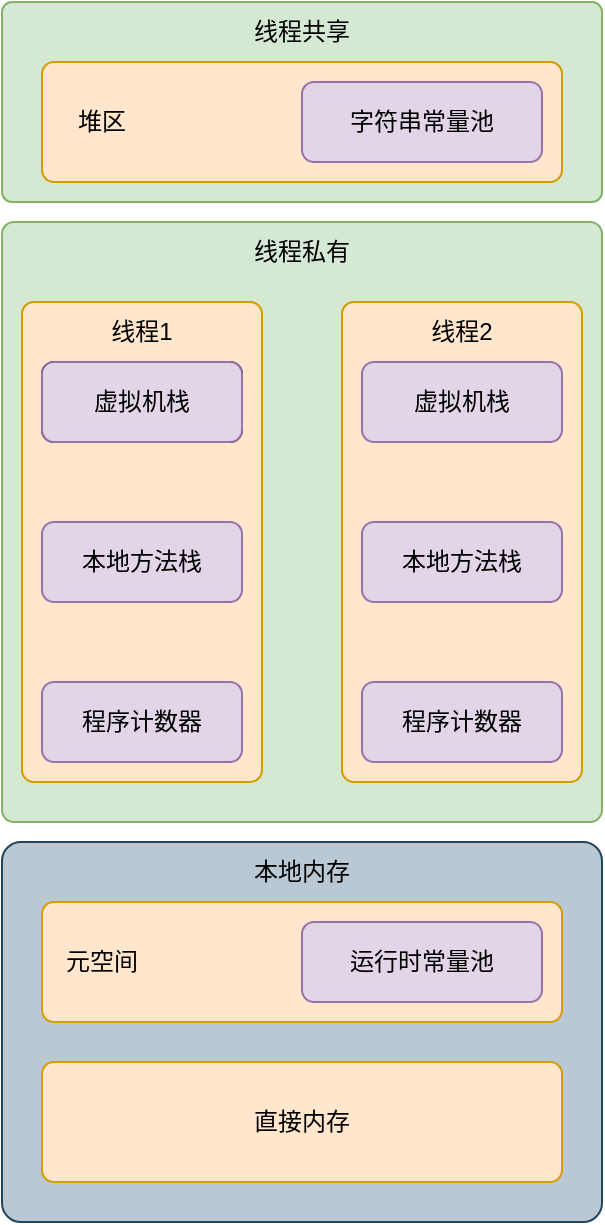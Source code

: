 <mxfile version="24.5.3" type="device" pages="2">
  <diagram name="第 1 页" id="6Zq_GDURMOx_zTkUIO2I">
    <mxGraphModel dx="1512" dy="859" grid="1" gridSize="10" guides="1" tooltips="1" connect="1" arrows="1" fold="1" page="1" pageScale="1" pageWidth="1600" pageHeight="1600" math="0" shadow="0">
      <root>
        <mxCell id="0" />
        <mxCell id="1" parent="0" />
        <mxCell id="Ax38BUrKAsP0cJQI4epL-5" value="" style="rounded=1;whiteSpace=wrap;html=1;fillColor=#d5e8d4;strokeColor=#82b366;arcSize=2;" vertex="1" parent="1">
          <mxGeometry x="660" y="420" width="300" height="300" as="geometry" />
        </mxCell>
        <mxCell id="Ax38BUrKAsP0cJQI4epL-1" value="" style="rounded=1;whiteSpace=wrap;html=1;fillColor=#ffe6cc;strokeColor=#d79b00;arcSize=5;" vertex="1" parent="1">
          <mxGeometry x="670" y="460" width="120" height="240" as="geometry" />
        </mxCell>
        <mxCell id="Ax38BUrKAsP0cJQI4epL-2" value="" style="rounded=1;whiteSpace=wrap;html=1;fillColor=#ffe6cc;strokeColor=#d79b00;arcSize=5;" vertex="1" parent="1">
          <mxGeometry x="830" y="460" width="120" height="240" as="geometry" />
        </mxCell>
        <mxCell id="Ax38BUrKAsP0cJQI4epL-6" value="线程私有" style="text;html=1;align=center;verticalAlign=middle;whiteSpace=wrap;rounded=0;" vertex="1" parent="1">
          <mxGeometry x="780" y="420" width="60" height="30" as="geometry" />
        </mxCell>
        <mxCell id="Ax38BUrKAsP0cJQI4epL-7" value="线程1" style="text;html=1;align=center;verticalAlign=middle;whiteSpace=wrap;rounded=0;" vertex="1" parent="1">
          <mxGeometry x="700" y="460" width="60" height="30" as="geometry" />
        </mxCell>
        <mxCell id="Ax38BUrKAsP0cJQI4epL-8" value="线程2" style="text;html=1;align=center;verticalAlign=middle;whiteSpace=wrap;rounded=0;" vertex="1" parent="1">
          <mxGeometry x="860" y="460" width="60" height="30" as="geometry" />
        </mxCell>
        <mxCell id="Ax38BUrKAsP0cJQI4epL-9" value="" style="rounded=1;whiteSpace=wrap;html=1;fillColor=#d5e8d4;strokeColor=#82b366;arcSize=5;" vertex="1" parent="1">
          <mxGeometry x="660" y="310" width="300" height="100" as="geometry" />
        </mxCell>
        <mxCell id="Ax38BUrKAsP0cJQI4epL-10" value="线程共享" style="text;html=1;align=center;verticalAlign=middle;whiteSpace=wrap;rounded=0;" vertex="1" parent="1">
          <mxGeometry x="780" y="310" width="60" height="30" as="geometry" />
        </mxCell>
        <mxCell id="Ax38BUrKAsP0cJQI4epL-11" value="虚拟机栈" style="rounded=1;whiteSpace=wrap;html=1;" vertex="1" parent="1">
          <mxGeometry x="680" y="490" width="100" height="40" as="geometry" />
        </mxCell>
        <mxCell id="Ax38BUrKAsP0cJQI4epL-12" value="本地方法栈" style="rounded=1;whiteSpace=wrap;html=1;fillColor=#e1d5e7;strokeColor=#9673a6;" vertex="1" parent="1">
          <mxGeometry x="680" y="570" width="100" height="40" as="geometry" />
        </mxCell>
        <mxCell id="Ax38BUrKAsP0cJQI4epL-13" value="程序计数器" style="rounded=1;whiteSpace=wrap;html=1;fillColor=#e1d5e7;strokeColor=#9673a6;" vertex="1" parent="1">
          <mxGeometry x="680" y="650" width="100" height="40" as="geometry" />
        </mxCell>
        <mxCell id="Ax38BUrKAsP0cJQI4epL-14" value="本地方法栈" style="rounded=1;whiteSpace=wrap;html=1;fillColor=#e1d5e7;strokeColor=#9673a6;" vertex="1" parent="1">
          <mxGeometry x="840" y="570" width="100" height="40" as="geometry" />
        </mxCell>
        <mxCell id="Ax38BUrKAsP0cJQI4epL-15" value="虚拟机栈" style="rounded=1;whiteSpace=wrap;html=1;fillColor=#e1d5e7;strokeColor=#9673a6;" vertex="1" parent="1">
          <mxGeometry x="840" y="490" width="100" height="40" as="geometry" />
        </mxCell>
        <mxCell id="Ax38BUrKAsP0cJQI4epL-16" value="程序计数器" style="rounded=1;whiteSpace=wrap;html=1;fillColor=#e1d5e7;strokeColor=#9673a6;" vertex="1" parent="1">
          <mxGeometry x="840" y="650" width="100" height="40" as="geometry" />
        </mxCell>
        <mxCell id="Ax38BUrKAsP0cJQI4epL-17" value="虚拟机栈" style="rounded=1;whiteSpace=wrap;html=1;fillColor=#e1d5e7;strokeColor=#9673a6;" vertex="1" parent="1">
          <mxGeometry x="680" y="490" width="100" height="40" as="geometry" />
        </mxCell>
        <mxCell id="Ax38BUrKAsP0cJQI4epL-18" value="" style="rounded=1;whiteSpace=wrap;html=1;arcSize=10;fillColor=#ffe6cc;strokeColor=#d79b00;" vertex="1" parent="1">
          <mxGeometry x="680" y="340" width="260" height="60" as="geometry" />
        </mxCell>
        <mxCell id="Ax38BUrKAsP0cJQI4epL-19" value="堆区" style="text;html=1;align=center;verticalAlign=middle;whiteSpace=wrap;rounded=0;" vertex="1" parent="1">
          <mxGeometry x="680" y="355" width="60" height="30" as="geometry" />
        </mxCell>
        <mxCell id="Ax38BUrKAsP0cJQI4epL-20" value="字符串常量池" style="rounded=1;whiteSpace=wrap;html=1;fillColor=#e1d5e7;strokeColor=#9673a6;" vertex="1" parent="1">
          <mxGeometry x="810" y="350" width="120" height="40" as="geometry" />
        </mxCell>
        <mxCell id="Ax38BUrKAsP0cJQI4epL-21" value="" style="rounded=1;whiteSpace=wrap;html=1;fillColor=#bac8d3;strokeColor=#23445d;arcSize=5;" vertex="1" parent="1">
          <mxGeometry x="660" y="730" width="300" height="190" as="geometry" />
        </mxCell>
        <mxCell id="Ax38BUrKAsP0cJQI4epL-22" value="本地内存" style="text;html=1;align=center;verticalAlign=middle;whiteSpace=wrap;rounded=0;" vertex="1" parent="1">
          <mxGeometry x="780" y="730" width="60" height="30" as="geometry" />
        </mxCell>
        <mxCell id="Ax38BUrKAsP0cJQI4epL-23" value="" style="rounded=1;whiteSpace=wrap;html=1;arcSize=10;fillColor=#ffe6cc;strokeColor=#d79b00;" vertex="1" parent="1">
          <mxGeometry x="680" y="760" width="260" height="60" as="geometry" />
        </mxCell>
        <mxCell id="Ax38BUrKAsP0cJQI4epL-24" value="元空间" style="text;html=1;align=center;verticalAlign=middle;whiteSpace=wrap;rounded=0;" vertex="1" parent="1">
          <mxGeometry x="680" y="775" width="60" height="30" as="geometry" />
        </mxCell>
        <mxCell id="Ax38BUrKAsP0cJQI4epL-25" value="运行时常量池" style="rounded=1;whiteSpace=wrap;html=1;fillColor=#e1d5e7;strokeColor=#9673a6;" vertex="1" parent="1">
          <mxGeometry x="810" y="770" width="120" height="40" as="geometry" />
        </mxCell>
        <mxCell id="Ax38BUrKAsP0cJQI4epL-28" value="直接内存" style="rounded=1;whiteSpace=wrap;html=1;arcSize=10;fillColor=#ffe6cc;strokeColor=#d79b00;" vertex="1" parent="1">
          <mxGeometry x="680" y="840" width="260" height="60" as="geometry" />
        </mxCell>
      </root>
    </mxGraphModel>
  </diagram>
  <diagram id="6tpqzPemMbu99zBt_Q3F" name="虚拟机栈">
    <mxGraphModel dx="1253" dy="712" grid="1" gridSize="10" guides="1" tooltips="1" connect="1" arrows="1" fold="1" page="1" pageScale="1" pageWidth="1600" pageHeight="1600" math="0" shadow="0">
      <root>
        <mxCell id="0" />
        <mxCell id="1" parent="0" />
        <mxCell id="SBo9ovMHC_ogszAzefpE-1" value="" style="rounded=1;whiteSpace=wrap;html=1;arcSize=5;fillColor=#bac8d3;strokeColor=#23445d;" vertex="1" parent="1">
          <mxGeometry x="120" y="120" width="160" height="450" as="geometry" />
        </mxCell>
        <mxCell id="SBo9ovMHC_ogszAzefpE-2" value="" style="rounded=0;whiteSpace=wrap;html=1;fillColor=#fad7ac;strokeColor=#b46504;" vertex="1" parent="1">
          <mxGeometry x="130" y="130" width="140" height="250" as="geometry" />
        </mxCell>
        <mxCell id="SBo9ovMHC_ogszAzefpE-3" value="局部变量表" style="rounded=1;whiteSpace=wrap;html=1;fillColor=#b1ddf0;strokeColor=#10739e;" vertex="1" parent="1">
          <mxGeometry x="140" y="170" width="120" height="40" as="geometry" />
        </mxCell>
        <mxCell id="SBo9ovMHC_ogszAzefpE-4" value="当前栈帧" style="text;html=1;align=center;verticalAlign=middle;whiteSpace=wrap;rounded=0;" vertex="1" parent="1">
          <mxGeometry x="170" y="130" width="60" height="30" as="geometry" />
        </mxCell>
        <mxCell id="SBo9ovMHC_ogszAzefpE-5" value="操作栈" style="rounded=1;whiteSpace=wrap;html=1;fillColor=#b1ddf0;strokeColor=#10739e;" vertex="1" parent="1">
          <mxGeometry x="140" y="220" width="120" height="40" as="geometry" />
        </mxCell>
        <mxCell id="SBo9ovMHC_ogszAzefpE-6" value="动态链接" style="rounded=1;whiteSpace=wrap;html=1;fillColor=#b1ddf0;strokeColor=#10739e;" vertex="1" parent="1">
          <mxGeometry x="140" y="270" width="120" height="40" as="geometry" />
        </mxCell>
        <mxCell id="SBo9ovMHC_ogszAzefpE-7" value="返回地址" style="rounded=1;whiteSpace=wrap;html=1;fillColor=#b1ddf0;strokeColor=#10739e;" vertex="1" parent="1">
          <mxGeometry x="140" y="320" width="120" height="40" as="geometry" />
        </mxCell>
        <mxCell id="SBo9ovMHC_ogszAzefpE-8" value="栈帧n" style="rounded=0;whiteSpace=wrap;html=1;fillColor=#fad7ac;strokeColor=#b46504;" vertex="1" parent="1">
          <mxGeometry x="130" y="390" width="140" height="40" as="geometry" />
        </mxCell>
        <mxCell id="SBo9ovMHC_ogszAzefpE-9" value="……" style="text;html=1;align=center;verticalAlign=middle;whiteSpace=wrap;rounded=0;" vertex="1" parent="1">
          <mxGeometry x="170" y="430" width="60" height="30" as="geometry" />
        </mxCell>
        <mxCell id="SBo9ovMHC_ogszAzefpE-10" value="栈帧2" style="rounded=0;whiteSpace=wrap;html=1;fillColor=#fad7ac;strokeColor=#b46504;" vertex="1" parent="1">
          <mxGeometry x="130" y="470" width="140" height="40" as="geometry" />
        </mxCell>
        <mxCell id="SBo9ovMHC_ogszAzefpE-11" value="栈帧1" style="rounded=0;whiteSpace=wrap;html=1;fillColor=#fad7ac;strokeColor=#b46504;" vertex="1" parent="1">
          <mxGeometry x="130" y="520" width="140" height="40" as="geometry" />
        </mxCell>
        <mxCell id="SBo9ovMHC_ogszAzefpE-12" value="栈" style="rounded=1;whiteSpace=wrap;html=1;arcSize=5;fillColor=#bac8d3;strokeColor=#23445d;" vertex="1" parent="1">
          <mxGeometry x="290" y="120" width="50" height="450" as="geometry" />
        </mxCell>
        <mxCell id="SBo9ovMHC_ogszAzefpE-13" value="栈" style="rounded=1;whiteSpace=wrap;html=1;arcSize=5;fillColor=#bac8d3;strokeColor=#23445d;" vertex="1" parent="1">
          <mxGeometry x="350" y="120" width="50" height="450" as="geometry" />
        </mxCell>
        <mxCell id="SBo9ovMHC_ogszAzefpE-14" value="线程1" style="text;html=1;align=center;verticalAlign=middle;whiteSpace=wrap;rounded=0;" vertex="1" parent="1">
          <mxGeometry x="170" y="90" width="60" height="30" as="geometry" />
        </mxCell>
        <mxCell id="SBo9ovMHC_ogszAzefpE-15" value="线程2" style="text;html=1;align=center;verticalAlign=middle;whiteSpace=wrap;rounded=0;" vertex="1" parent="1">
          <mxGeometry x="285" y="90" width="60" height="30" as="geometry" />
        </mxCell>
        <mxCell id="SBo9ovMHC_ogszAzefpE-16" value="线程3" style="text;html=1;align=center;verticalAlign=middle;whiteSpace=wrap;rounded=0;" vertex="1" parent="1">
          <mxGeometry x="345" y="90" width="60" height="30" as="geometry" />
        </mxCell>
      </root>
    </mxGraphModel>
  </diagram>
</mxfile>
